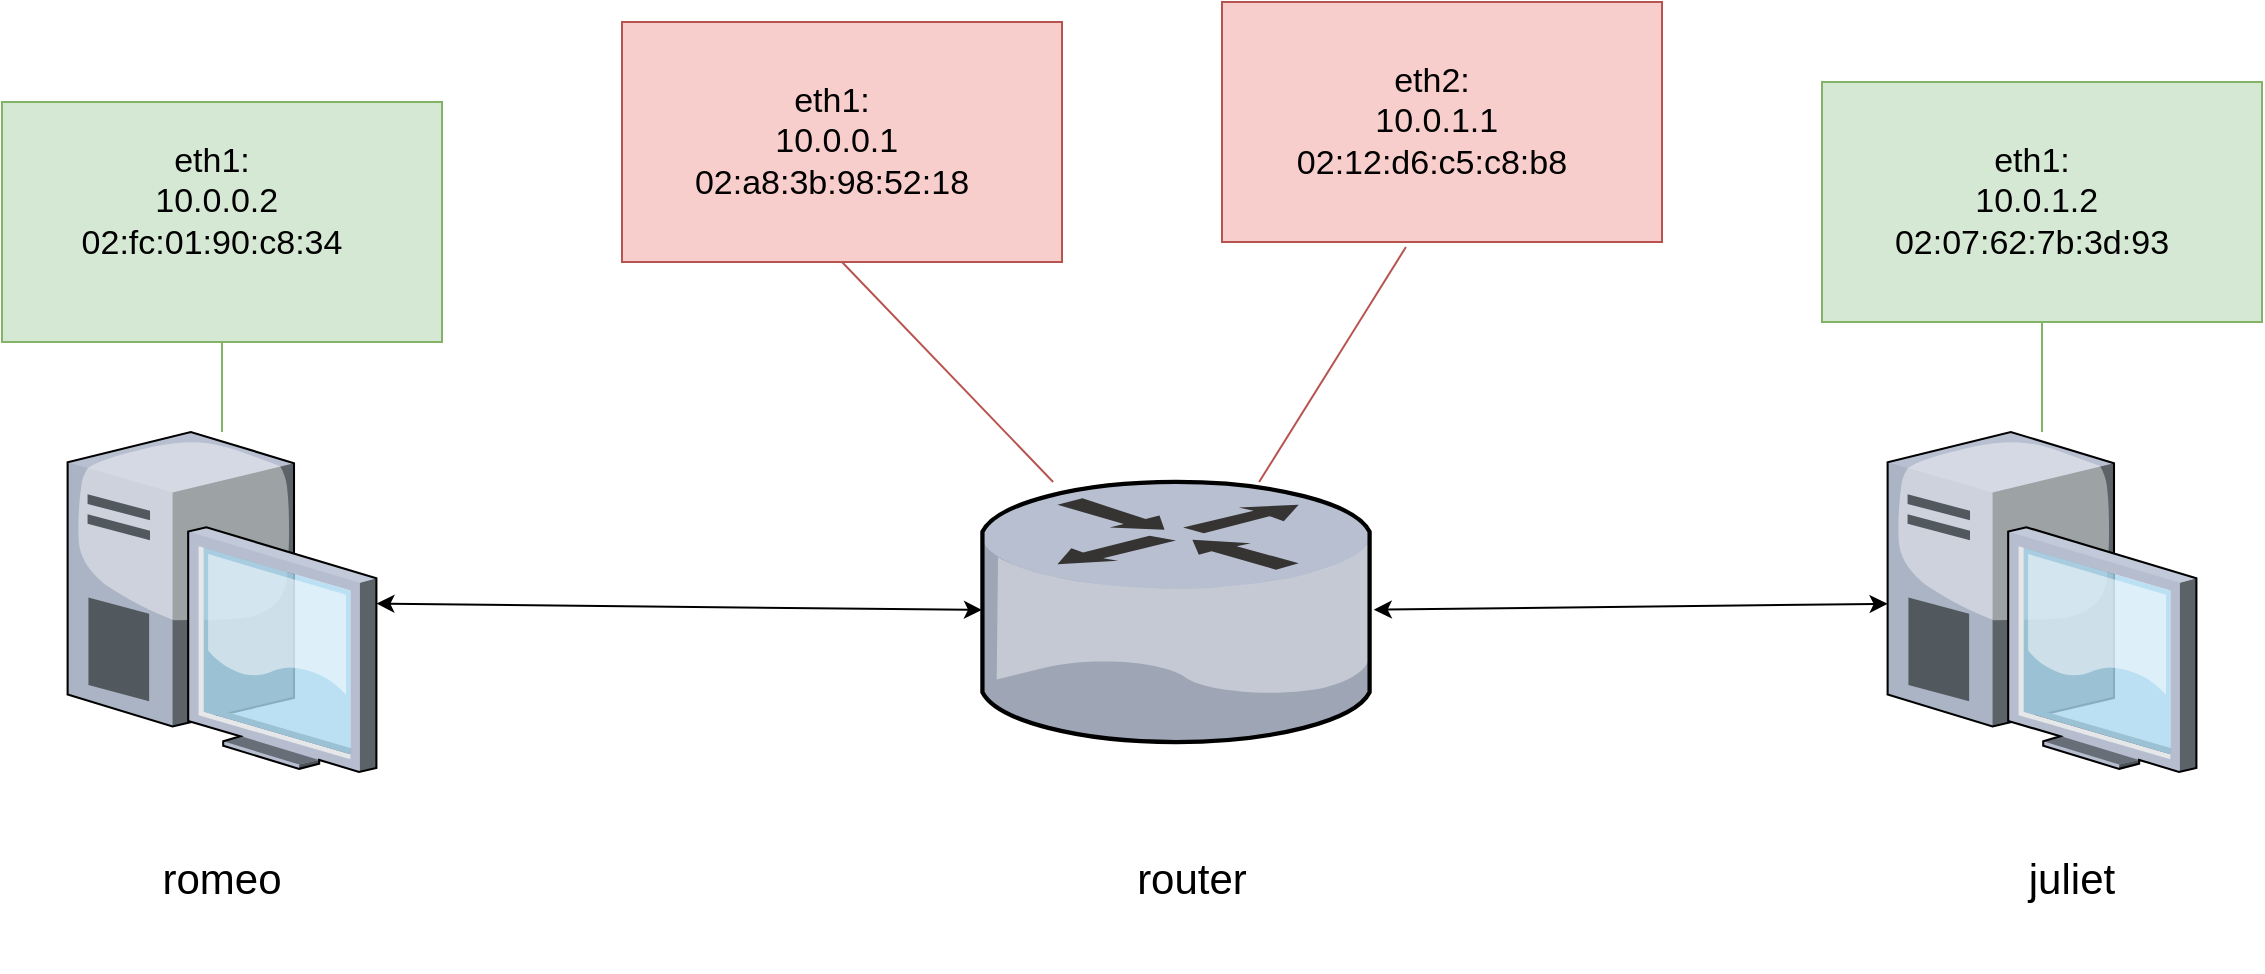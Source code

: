 <mxfile version="13.6.9" type="github">
  <diagram name="Page-1" id="822b0af5-4adb-64df-f703-e8dfc1f81529">
    <mxGraphModel dx="1351" dy="946" grid="1" gridSize="10" guides="1" tooltips="1" connect="1" arrows="1" fold="1" page="1" pageScale="1" pageWidth="1100" pageHeight="850" background="#ffffff" math="0" shadow="0">
      <root>
        <mxCell id="0" />
        <mxCell id="1" parent="0" />
        <mxCell id="OfGrUq5ytbP9kOkfj1e7-4" value="" style="endArrow=classic;startArrow=classic;html=1;" edge="1" parent="1" source="OfGrUq5ytbP9kOkfj1e7-22" target="OfGrUq5ytbP9kOkfj1e7-28">
          <mxGeometry width="50" height="50" relative="1" as="geometry">
            <mxPoint x="260.36" y="408.3" as="sourcePoint" />
            <mxPoint x="550" y="460" as="targetPoint" />
          </mxGeometry>
        </mxCell>
        <mxCell id="OfGrUq5ytbP9kOkfj1e7-5" value="" style="endArrow=classic;startArrow=classic;html=1;" edge="1" parent="1" source="OfGrUq5ytbP9kOkfj1e7-28" target="OfGrUq5ytbP9kOkfj1e7-23">
          <mxGeometry width="50" height="50" relative="1" as="geometry">
            <mxPoint x="721.8" y="446.8" as="sourcePoint" />
            <mxPoint x="990" y="390" as="targetPoint" />
          </mxGeometry>
        </mxCell>
        <mxCell id="OfGrUq5ytbP9kOkfj1e7-6" value="" style="rounded=0;whiteSpace=wrap;html=1;fillColor=#d5e8d4;strokeColor=#82b366;" vertex="1" parent="1">
          <mxGeometry x="60" y="200" width="220" height="120" as="geometry" />
        </mxCell>
        <mxCell id="OfGrUq5ytbP9kOkfj1e7-7" value="&lt;font style=&quot;font-size: 17px&quot;&gt;eth1:&lt;br&gt;&amp;nbsp;10.0.0.2&lt;br&gt;02:fc:01:90:c8:34&lt;br&gt;&lt;/font&gt;" style="text;html=1;strokeColor=none;fillColor=none;align=center;verticalAlign=middle;whiteSpace=wrap;rounded=0;" vertex="1" parent="1">
          <mxGeometry x="80" y="220" width="170" height="60" as="geometry" />
        </mxCell>
        <mxCell id="OfGrUq5ytbP9kOkfj1e7-9" value="&lt;span style=&quot;font-size: 21px&quot;&gt;romeo&lt;/span&gt;" style="text;html=1;strokeColor=none;fillColor=none;align=center;verticalAlign=middle;whiteSpace=wrap;rounded=0;" vertex="1" parent="1">
          <mxGeometry x="105" y="540" width="130" height="95" as="geometry" />
        </mxCell>
        <mxCell id="OfGrUq5ytbP9kOkfj1e7-13" value="&lt;span style=&quot;font-size: 21px&quot;&gt;juliet&lt;/span&gt;" style="text;html=1;strokeColor=none;fillColor=none;align=center;verticalAlign=middle;whiteSpace=wrap;rounded=0;" vertex="1" parent="1">
          <mxGeometry x="1030" y="540" width="130" height="95" as="geometry" />
        </mxCell>
        <mxCell id="OfGrUq5ytbP9kOkfj1e7-14" value="&lt;span style=&quot;font-size: 21px&quot;&gt;router&lt;/span&gt;" style="text;html=1;strokeColor=none;fillColor=none;align=center;verticalAlign=middle;whiteSpace=wrap;rounded=0;" vertex="1" parent="1">
          <mxGeometry x="590" y="540" width="130" height="95" as="geometry" />
        </mxCell>
        <mxCell id="OfGrUq5ytbP9kOkfj1e7-15" value="" style="rounded=0;whiteSpace=wrap;html=1;fillColor=#d5e8d4;strokeColor=#82b366;" vertex="1" parent="1">
          <mxGeometry x="970" y="190" width="220" height="120" as="geometry" />
        </mxCell>
        <mxCell id="OfGrUq5ytbP9kOkfj1e7-16" value="&lt;font style=&quot;font-size: 17px&quot;&gt;eth1:&lt;br&gt;&amp;nbsp;10.0.1.2&lt;br&gt;02:07:62:7b:3d:93&lt;br&gt;&lt;/font&gt;" style="text;html=1;strokeColor=none;fillColor=none;align=center;verticalAlign=middle;whiteSpace=wrap;rounded=0;" vertex="1" parent="1">
          <mxGeometry x="990" y="220" width="170" height="60" as="geometry" />
        </mxCell>
        <mxCell id="OfGrUq5ytbP9kOkfj1e7-17" value="" style="rounded=0;whiteSpace=wrap;html=1;fillColor=#f8cecc;strokeColor=#b85450;" vertex="1" parent="1">
          <mxGeometry x="370" y="160" width="220" height="120" as="geometry" />
        </mxCell>
        <mxCell id="OfGrUq5ytbP9kOkfj1e7-19" value="&lt;font style=&quot;font-size: 17px&quot;&gt;eth1:&lt;br&gt;&amp;nbsp;10.0.0.1&lt;br&gt;02:a8:3b:98:52:18&lt;br&gt;&lt;/font&gt;" style="text;html=1;strokeColor=none;fillColor=none;align=center;verticalAlign=middle;whiteSpace=wrap;rounded=0;" vertex="1" parent="1">
          <mxGeometry x="390" y="190" width="170" height="60" as="geometry" />
        </mxCell>
        <mxCell id="OfGrUq5ytbP9kOkfj1e7-20" value="" style="rounded=0;whiteSpace=wrap;html=1;fillColor=#f8cecc;strokeColor=#b85450;" vertex="1" parent="1">
          <mxGeometry x="670" y="150" width="220" height="120" as="geometry" />
        </mxCell>
        <mxCell id="OfGrUq5ytbP9kOkfj1e7-21" value="&lt;font style=&quot;font-size: 17px&quot;&gt;eth2:&lt;br&gt;&amp;nbsp;10.0.1.1&lt;br&gt;02:12:d6:c5:c8:b8&lt;br&gt;&lt;/font&gt;" style="text;html=1;strokeColor=none;fillColor=none;align=center;verticalAlign=middle;whiteSpace=wrap;rounded=0;" vertex="1" parent="1">
          <mxGeometry x="690" y="180" width="170" height="60" as="geometry" />
        </mxCell>
        <mxCell id="OfGrUq5ytbP9kOkfj1e7-22" value="" style="verticalLabelPosition=bottom;aspect=fixed;html=1;verticalAlign=top;strokeColor=none;align=center;outlineConnect=0;shape=mxgraph.citrix.desktop;" vertex="1" parent="1">
          <mxGeometry x="92.81" y="365" width="154.39" height="170" as="geometry" />
        </mxCell>
        <mxCell id="OfGrUq5ytbP9kOkfj1e7-23" value="" style="verticalLabelPosition=bottom;aspect=fixed;html=1;verticalAlign=top;strokeColor=none;align=center;outlineConnect=0;shape=mxgraph.citrix.desktop;" vertex="1" parent="1">
          <mxGeometry x="1002.81" y="365" width="154.39" height="170" as="geometry" />
        </mxCell>
        <mxCell id="OfGrUq5ytbP9kOkfj1e7-25" value="" style="endArrow=none;html=1;fillColor=#d5e8d4;strokeColor=#82b366;" edge="1" parent="1" source="OfGrUq5ytbP9kOkfj1e7-23" target="OfGrUq5ytbP9kOkfj1e7-15">
          <mxGeometry width="50" height="50" relative="1" as="geometry">
            <mxPoint x="1090" y="330" as="sourcePoint" />
            <mxPoint x="660" y="460" as="targetPoint" />
          </mxGeometry>
        </mxCell>
        <mxCell id="OfGrUq5ytbP9kOkfj1e7-27" value="" style="endArrow=none;html=1;fillColor=#d5e8d4;strokeColor=#82b366;" edge="1" parent="1" source="OfGrUq5ytbP9kOkfj1e7-22" target="OfGrUq5ytbP9kOkfj1e7-6">
          <mxGeometry width="50" height="50" relative="1" as="geometry">
            <mxPoint x="610" y="510" as="sourcePoint" />
            <mxPoint x="660" y="460" as="targetPoint" />
          </mxGeometry>
        </mxCell>
        <mxCell id="OfGrUq5ytbP9kOkfj1e7-28" value="" style="verticalLabelPosition=bottom;aspect=fixed;html=1;verticalAlign=top;strokeColor=none;align=center;outlineConnect=0;shape=mxgraph.citrix.router;" vertex="1" parent="1">
          <mxGeometry x="550" y="390" width="195.89" height="130" as="geometry" />
        </mxCell>
        <mxCell id="OfGrUq5ytbP9kOkfj1e7-29" value="" style="endArrow=none;html=1;entryX=0.5;entryY=1;entryDx=0;entryDy=0;fillColor=#f8cecc;strokeColor=#b85450;" edge="1" parent="1" source="OfGrUq5ytbP9kOkfj1e7-28" target="OfGrUq5ytbP9kOkfj1e7-17">
          <mxGeometry width="50" height="50" relative="1" as="geometry">
            <mxPoint x="610" y="500" as="sourcePoint" />
            <mxPoint x="660" y="450" as="targetPoint" />
          </mxGeometry>
        </mxCell>
        <mxCell id="OfGrUq5ytbP9kOkfj1e7-30" value="" style="endArrow=none;html=1;entryX=0.418;entryY=1.021;entryDx=0;entryDy=0;entryPerimeter=0;fillColor=#f8cecc;strokeColor=#b85450;" edge="1" parent="1" source="OfGrUq5ytbP9kOkfj1e7-28" target="OfGrUq5ytbP9kOkfj1e7-20">
          <mxGeometry width="50" height="50" relative="1" as="geometry">
            <mxPoint x="610" y="500" as="sourcePoint" />
            <mxPoint x="660" y="450" as="targetPoint" />
          </mxGeometry>
        </mxCell>
      </root>
    </mxGraphModel>
  </diagram>
</mxfile>
